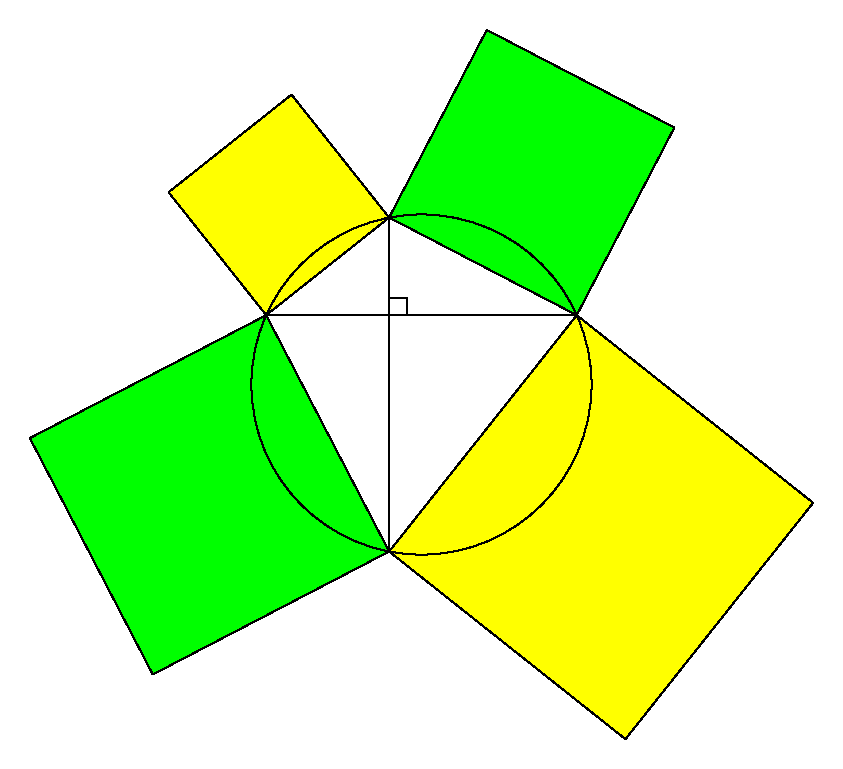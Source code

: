 // http://asymptote.ualberta.ca/
import geometry;
unitsize(1cm);
real R=3;
real t=.45;
real r=t*R, phi=115;
pair M=r*dir(phi);
pair A=(sqrt(R^2-M.y^2),M.y);
pair B=(M.x,sqrt(R^2-M.x^2));
pair C=(-sqrt(R^2-M.y^2),M.y);
pair D=(M.x,-sqrt(R^2-M.x^2));

path Square(pair A, pair B){
    pair Bt=rotate(90,B)*A;
    pair At=rotate(-90,A)*B;
    return A--B--Bt--At--cycle;
}

filldraw(Square(A,B),green);
filldraw(Square(B,C),yellow);
filldraw(Square(C,D),green);
filldraw(Square(D,A),yellow);

markrightangle(A,M,B);
draw(A--C^^B--D);
draw(circle((0,0),R));
shipout(bbox(5mm,invisible));
